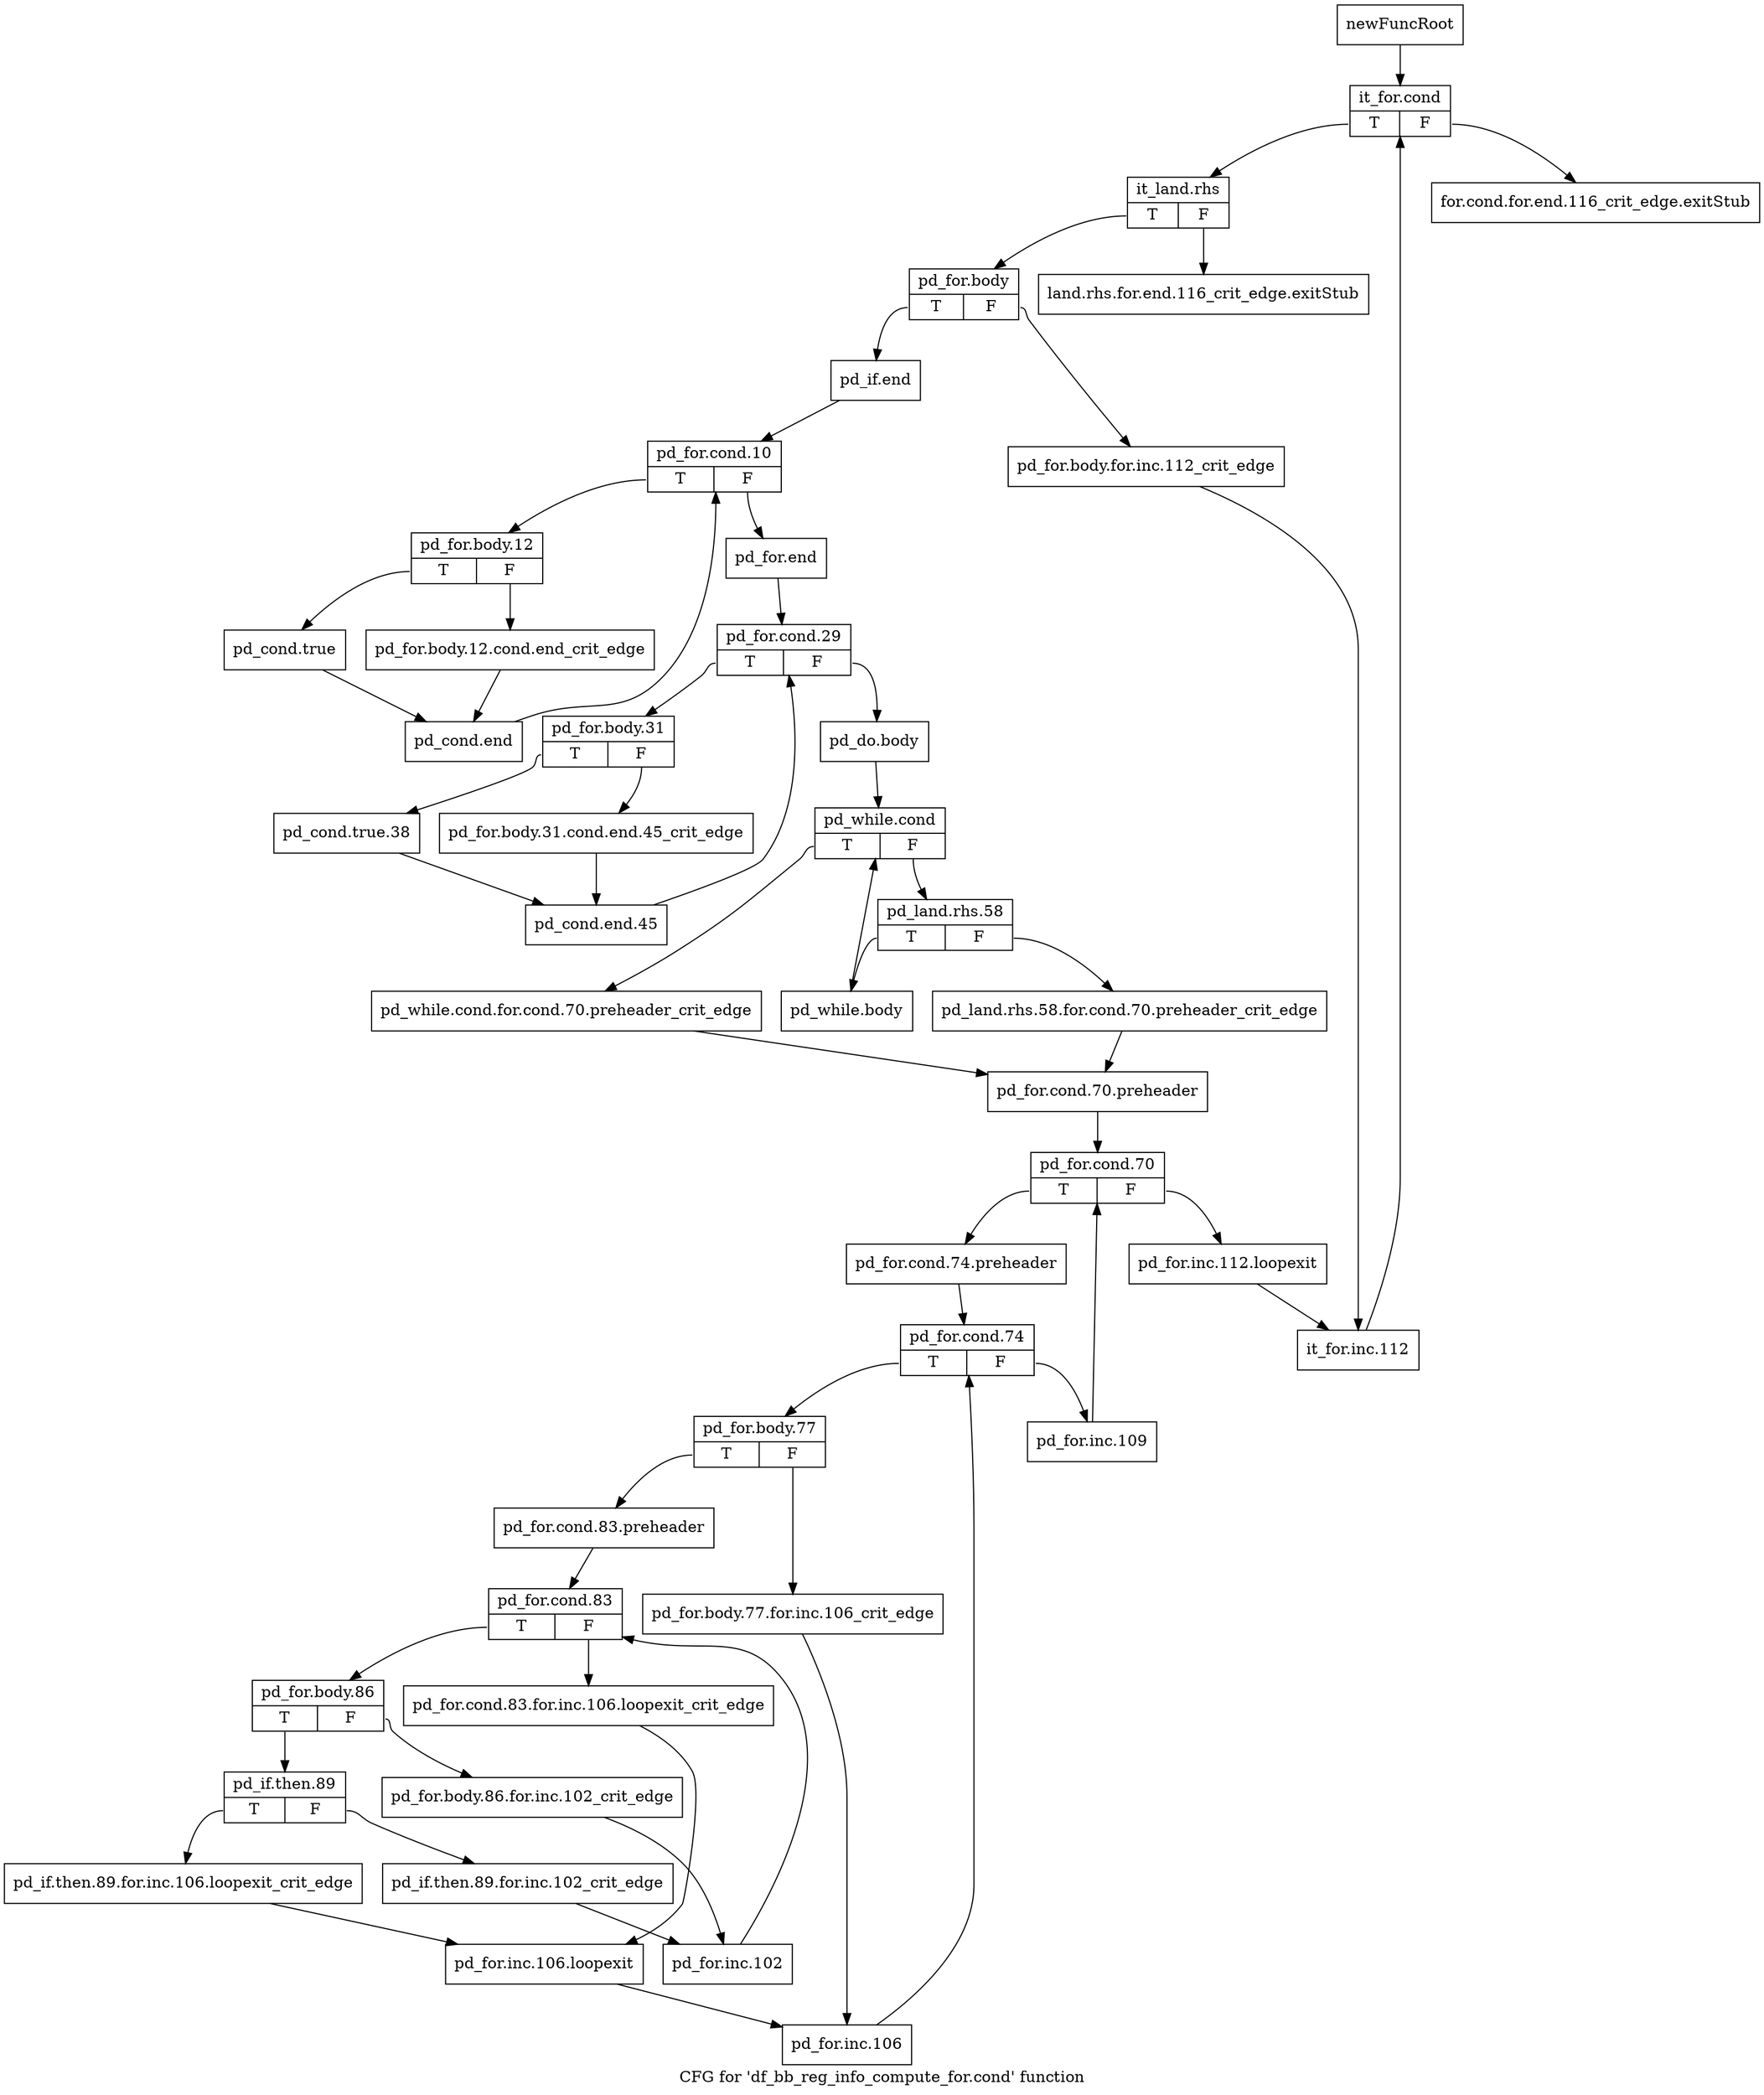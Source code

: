 digraph "CFG for 'df_bb_reg_info_compute_for.cond' function" {
	label="CFG for 'df_bb_reg_info_compute_for.cond' function";

	Node0xab30440 [shape=record,label="{newFuncRoot}"];
	Node0xab30440 -> Node0xab30530;
	Node0xab30490 [shape=record,label="{for.cond.for.end.116_crit_edge.exitStub}"];
	Node0xab304e0 [shape=record,label="{land.rhs.for.end.116_crit_edge.exitStub}"];
	Node0xab30530 [shape=record,label="{it_for.cond|{<s0>T|<s1>F}}"];
	Node0xab30530:s0 -> Node0xab30580;
	Node0xab30530:s1 -> Node0xab30490;
	Node0xab30580 [shape=record,label="{it_land.rhs|{<s0>T|<s1>F}}"];
	Node0xab30580:s0 -> Node0xab305d0;
	Node0xab30580:s1 -> Node0xab304e0;
	Node0xab305d0 [shape=record,label="{pd_for.body|{<s0>T|<s1>F}}"];
	Node0xab305d0:s0 -> Node0xab30670;
	Node0xab305d0:s1 -> Node0xab30620;
	Node0xab30620 [shape=record,label="{pd_for.body.for.inc.112_crit_edge}"];
	Node0xab30620 -> Node0xab30a80;
	Node0xab30670 [shape=record,label="{pd_if.end}"];
	Node0xab30670 -> Node0xab306c0;
	Node0xab306c0 [shape=record,label="{pd_for.cond.10|{<s0>T|<s1>F}}"];
	Node0xab306c0:s0 -> Node0xab31110;
	Node0xab306c0:s1 -> Node0xab30710;
	Node0xab30710 [shape=record,label="{pd_for.end}"];
	Node0xab30710 -> Node0xab30760;
	Node0xab30760 [shape=record,label="{pd_for.cond.29|{<s0>T|<s1>F}}"];
	Node0xab30760:s0 -> Node0xab30fd0;
	Node0xab30760:s1 -> Node0xab307b0;
	Node0xab307b0 [shape=record,label="{pd_do.body}"];
	Node0xab307b0 -> Node0xab30800;
	Node0xab30800 [shape=record,label="{pd_while.cond|{<s0>T|<s1>F}}"];
	Node0xab30800:s0 -> Node0xab30940;
	Node0xab30800:s1 -> Node0xab30850;
	Node0xab30850 [shape=record,label="{pd_land.rhs.58|{<s0>T|<s1>F}}"];
	Node0xab30850:s0 -> Node0xab308f0;
	Node0xab30850:s1 -> Node0xab308a0;
	Node0xab308a0 [shape=record,label="{pd_land.rhs.58.for.cond.70.preheader_crit_edge}"];
	Node0xab308a0 -> Node0xab30990;
	Node0xab308f0 [shape=record,label="{pd_while.body}"];
	Node0xab308f0 -> Node0xab30800;
	Node0xab30940 [shape=record,label="{pd_while.cond.for.cond.70.preheader_crit_edge}"];
	Node0xab30940 -> Node0xab30990;
	Node0xab30990 [shape=record,label="{pd_for.cond.70.preheader}"];
	Node0xab30990 -> Node0xab309e0;
	Node0xab309e0 [shape=record,label="{pd_for.cond.70|{<s0>T|<s1>F}}"];
	Node0xab309e0:s0 -> Node0xab30ad0;
	Node0xab309e0:s1 -> Node0xab30a30;
	Node0xab30a30 [shape=record,label="{pd_for.inc.112.loopexit}"];
	Node0xab30a30 -> Node0xab30a80;
	Node0xab30a80 [shape=record,label="{it_for.inc.112}"];
	Node0xab30a80 -> Node0xab30530;
	Node0xab30ad0 [shape=record,label="{pd_for.cond.74.preheader}"];
	Node0xab30ad0 -> Node0xab30b20;
	Node0xab30b20 [shape=record,label="{pd_for.cond.74|{<s0>T|<s1>F}}"];
	Node0xab30b20:s0 -> Node0xab30bc0;
	Node0xab30b20:s1 -> Node0xab30b70;
	Node0xab30b70 [shape=record,label="{pd_for.inc.109}"];
	Node0xab30b70 -> Node0xab309e0;
	Node0xab30bc0 [shape=record,label="{pd_for.body.77|{<s0>T|<s1>F}}"];
	Node0xab30bc0:s0 -> Node0xab30c60;
	Node0xab30bc0:s1 -> Node0xab30c10;
	Node0xab30c10 [shape=record,label="{pd_for.body.77.for.inc.106_crit_edge}"];
	Node0xab30c10 -> Node0xab30f80;
	Node0xab30c60 [shape=record,label="{pd_for.cond.83.preheader}"];
	Node0xab30c60 -> Node0xab30cb0;
	Node0xab30cb0 [shape=record,label="{pd_for.cond.83|{<s0>T|<s1>F}}"];
	Node0xab30cb0:s0 -> Node0xab30d50;
	Node0xab30cb0:s1 -> Node0xab30d00;
	Node0xab30d00 [shape=record,label="{pd_for.cond.83.for.inc.106.loopexit_crit_edge}"];
	Node0xab30d00 -> Node0xab30f30;
	Node0xab30d50 [shape=record,label="{pd_for.body.86|{<s0>T|<s1>F}}"];
	Node0xab30d50:s0 -> Node0xab30df0;
	Node0xab30d50:s1 -> Node0xab30da0;
	Node0xab30da0 [shape=record,label="{pd_for.body.86.for.inc.102_crit_edge}"];
	Node0xab30da0 -> Node0xab30e90;
	Node0xab30df0 [shape=record,label="{pd_if.then.89|{<s0>T|<s1>F}}"];
	Node0xab30df0:s0 -> Node0xab30ee0;
	Node0xab30df0:s1 -> Node0xab30e40;
	Node0xab30e40 [shape=record,label="{pd_if.then.89.for.inc.102_crit_edge}"];
	Node0xab30e40 -> Node0xab30e90;
	Node0xab30e90 [shape=record,label="{pd_for.inc.102}"];
	Node0xab30e90 -> Node0xab30cb0;
	Node0xab30ee0 [shape=record,label="{pd_if.then.89.for.inc.106.loopexit_crit_edge}"];
	Node0xab30ee0 -> Node0xab30f30;
	Node0xab30f30 [shape=record,label="{pd_for.inc.106.loopexit}"];
	Node0xab30f30 -> Node0xab30f80;
	Node0xab30f80 [shape=record,label="{pd_for.inc.106}"];
	Node0xab30f80 -> Node0xab30b20;
	Node0xab30fd0 [shape=record,label="{pd_for.body.31|{<s0>T|<s1>F}}"];
	Node0xab30fd0:s0 -> Node0xab31070;
	Node0xab30fd0:s1 -> Node0xab31020;
	Node0xab31020 [shape=record,label="{pd_for.body.31.cond.end.45_crit_edge}"];
	Node0xab31020 -> Node0xab310c0;
	Node0xab31070 [shape=record,label="{pd_cond.true.38}"];
	Node0xab31070 -> Node0xab310c0;
	Node0xab310c0 [shape=record,label="{pd_cond.end.45}"];
	Node0xab310c0 -> Node0xab30760;
	Node0xab31110 [shape=record,label="{pd_for.body.12|{<s0>T|<s1>F}}"];
	Node0xab31110:s0 -> Node0xab311b0;
	Node0xab31110:s1 -> Node0xab31160;
	Node0xab31160 [shape=record,label="{pd_for.body.12.cond.end_crit_edge}"];
	Node0xab31160 -> Node0xab31200;
	Node0xab311b0 [shape=record,label="{pd_cond.true}"];
	Node0xab311b0 -> Node0xab31200;
	Node0xab31200 [shape=record,label="{pd_cond.end}"];
	Node0xab31200 -> Node0xab306c0;
}
